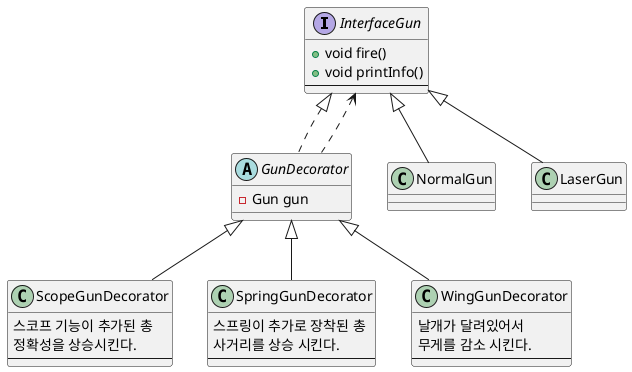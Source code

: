 @startuml
'https://plantuml.com/class-diagram

interface InterfaceGun {
    + void fire()
    + void printInfo()
    --
}

abstract GunDecorator {
    - Gun gun
}

class ScopeGunDecorator  {
    스코프 기능이 추가된 총
    정확성을 상승시킨다.
    --
}

class SpringGunDecorator  {
    스프링이 추가로 장착된 총
    사거리를 상승 시킨다.
    --
}

class WingGunDecorator {
    날개가 달려있어서
    무게를 감소 시킨다.
    --
}

NormalGun -up-|> InterfaceGun
LaserGun -up-|> InterfaceGun
GunDecorator .up.|> InterfaceGun
GunDecorator .up.> InterfaceGun

ScopeGunDecorator -up-|> GunDecorator
SpringGunDecorator -up-|> GunDecorator
WingGunDecorator -up-|> GunDecorator

@enduml